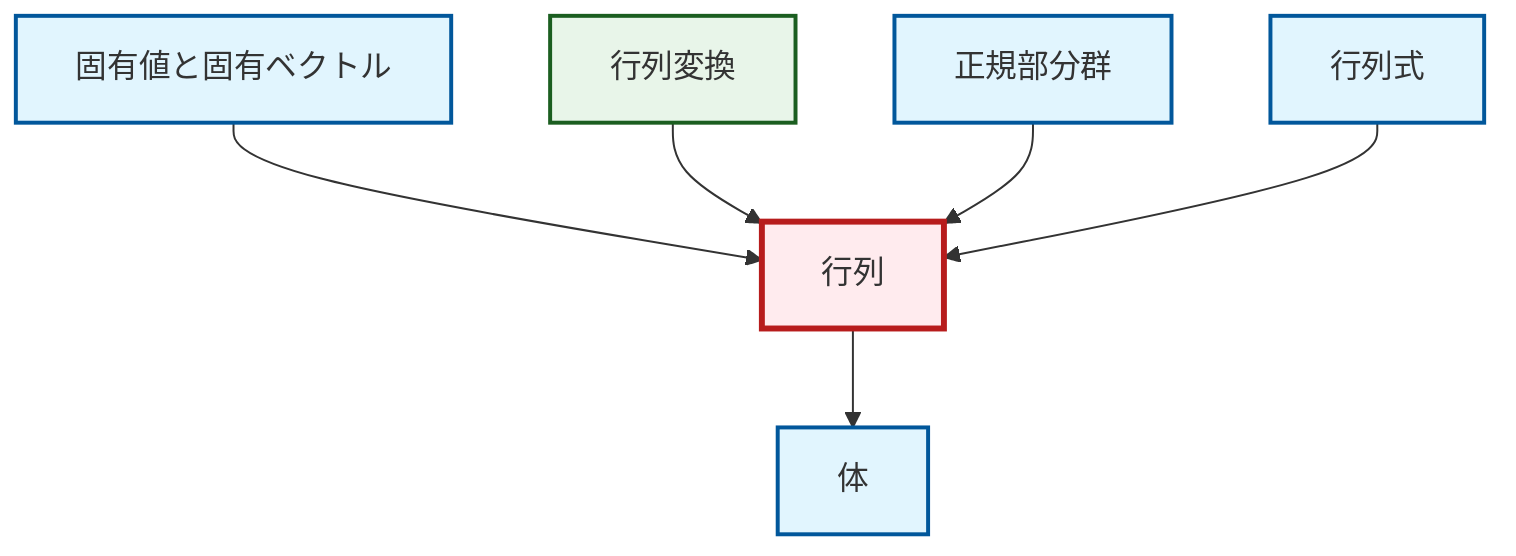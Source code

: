 graph TD
    classDef definition fill:#e1f5fe,stroke:#01579b,stroke-width:2px
    classDef theorem fill:#f3e5f5,stroke:#4a148c,stroke-width:2px
    classDef axiom fill:#fff3e0,stroke:#e65100,stroke-width:2px
    classDef example fill:#e8f5e9,stroke:#1b5e20,stroke-width:2px
    classDef current fill:#ffebee,stroke:#b71c1c,stroke-width:3px
    def-matrix["行列"]:::definition
    def-determinant["行列式"]:::definition
    def-field["体"]:::definition
    def-normal-subgroup["正規部分群"]:::definition
    def-eigenvalue-eigenvector["固有値と固有ベクトル"]:::definition
    ex-matrix-transformation["行列変換"]:::example
    def-eigenvalue-eigenvector --> def-matrix
    ex-matrix-transformation --> def-matrix
    def-normal-subgroup --> def-matrix
    def-determinant --> def-matrix
    def-matrix --> def-field
    class def-matrix current